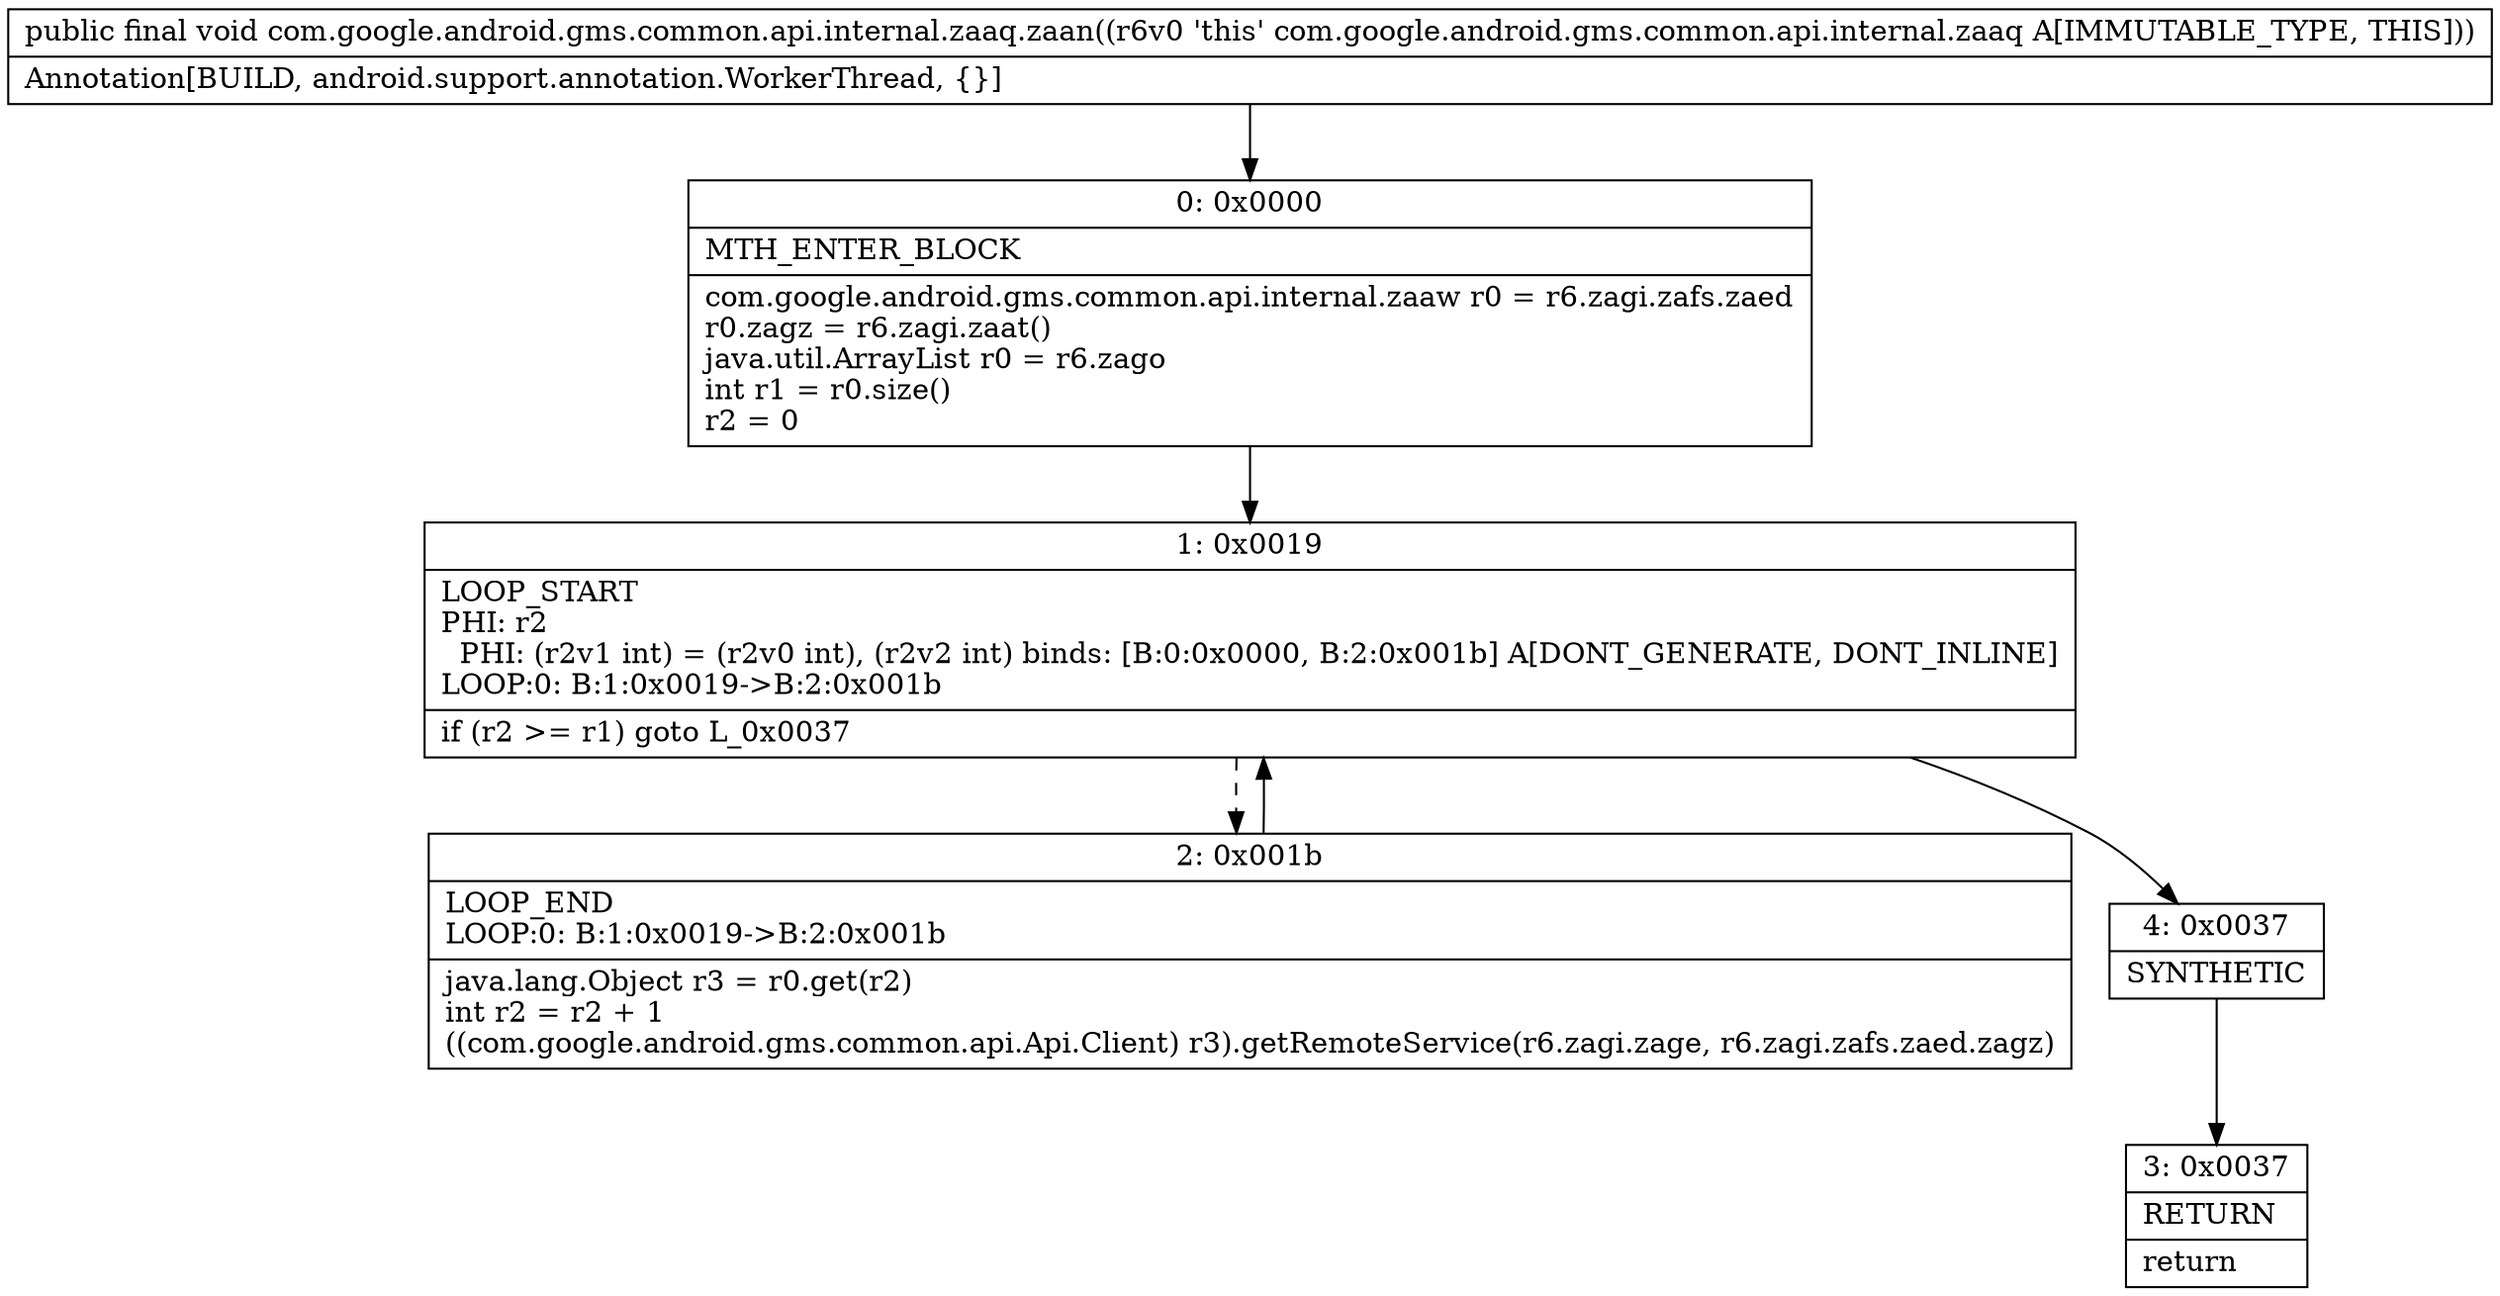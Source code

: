 digraph "CFG forcom.google.android.gms.common.api.internal.zaaq.zaan()V" {
Node_0 [shape=record,label="{0\:\ 0x0000|MTH_ENTER_BLOCK\l|com.google.android.gms.common.api.internal.zaaw r0 = r6.zagi.zafs.zaed\lr0.zagz = r6.zagi.zaat()\ljava.util.ArrayList r0 = r6.zago\lint r1 = r0.size()\lr2 = 0\l}"];
Node_1 [shape=record,label="{1\:\ 0x0019|LOOP_START\lPHI: r2 \l  PHI: (r2v1 int) = (r2v0 int), (r2v2 int) binds: [B:0:0x0000, B:2:0x001b] A[DONT_GENERATE, DONT_INLINE]\lLOOP:0: B:1:0x0019\-\>B:2:0x001b\l|if (r2 \>= r1) goto L_0x0037\l}"];
Node_2 [shape=record,label="{2\:\ 0x001b|LOOP_END\lLOOP:0: B:1:0x0019\-\>B:2:0x001b\l|java.lang.Object r3 = r0.get(r2)\lint r2 = r2 + 1\l((com.google.android.gms.common.api.Api.Client) r3).getRemoteService(r6.zagi.zage, r6.zagi.zafs.zaed.zagz)\l}"];
Node_3 [shape=record,label="{3\:\ 0x0037|RETURN\l|return\l}"];
Node_4 [shape=record,label="{4\:\ 0x0037|SYNTHETIC\l}"];
MethodNode[shape=record,label="{public final void com.google.android.gms.common.api.internal.zaaq.zaan((r6v0 'this' com.google.android.gms.common.api.internal.zaaq A[IMMUTABLE_TYPE, THIS]))  | Annotation[BUILD, android.support.annotation.WorkerThread, \{\}]\l}"];
MethodNode -> Node_0;
Node_0 -> Node_1;
Node_1 -> Node_2[style=dashed];
Node_1 -> Node_4;
Node_2 -> Node_1;
Node_4 -> Node_3;
}

